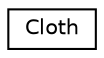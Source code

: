 digraph G
{
  edge [fontname="Helvetica",fontsize="10",labelfontname="Helvetica",labelfontsize="10"];
  node [fontname="Helvetica",fontsize="10",shape=record];
  rankdir=LR;
  Node1 [label="Cloth",height=0.2,width=0.4,color="black", fillcolor="white", style="filled",URL="$d7/d35/structCloth.html"];
}
